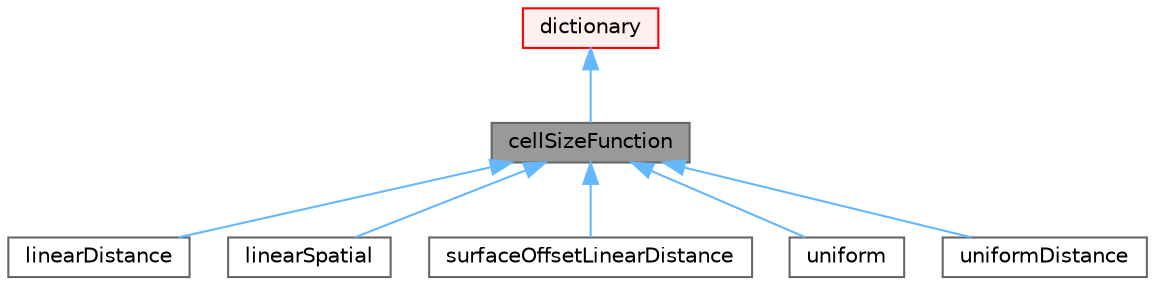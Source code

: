 digraph "cellSizeFunction"
{
 // LATEX_PDF_SIZE
  bgcolor="transparent";
  edge [fontname=Helvetica,fontsize=10,labelfontname=Helvetica,labelfontsize=10];
  node [fontname=Helvetica,fontsize=10,shape=box,height=0.2,width=0.4];
  Node1 [id="Node000001",label="cellSizeFunction",height=0.2,width=0.4,color="gray40", fillcolor="grey60", style="filled", fontcolor="black",tooltip="Abstract base class for specifying target cell sizes."];
  Node2 -> Node1 [id="edge1_Node000001_Node000002",dir="back",color="steelblue1",style="solid",tooltip=" "];
  Node2 [id="Node000002",label="dictionary",height=0.2,width=0.4,color="red", fillcolor="#FFF0F0", style="filled",URL="$classFoam_1_1dictionary.html",tooltip="A list of keyword definitions, which are a keyword followed by a number of values (eg,..."];
  Node1 -> Node6 [id="edge2_Node000001_Node000006",dir="back",color="steelblue1",style="solid",tooltip=" "];
  Node6 [id="Node000006",label="linearDistance",height=0.2,width=0.4,color="gray40", fillcolor="white", style="filled",URL="$classFoam_1_1linearDistance.html",tooltip=" "];
  Node1 -> Node7 [id="edge3_Node000001_Node000007",dir="back",color="steelblue1",style="solid",tooltip=" "];
  Node7 [id="Node000007",label="linearSpatial",height=0.2,width=0.4,color="gray40", fillcolor="white", style="filled",URL="$classFoam_1_1linearSpatial.html",tooltip=" "];
  Node1 -> Node8 [id="edge4_Node000001_Node000008",dir="back",color="steelblue1",style="solid",tooltip=" "];
  Node8 [id="Node000008",label="surfaceOffsetLinearDistance",height=0.2,width=0.4,color="gray40", fillcolor="white", style="filled",URL="$classFoam_1_1surfaceOffsetLinearDistance.html",tooltip=" "];
  Node1 -> Node9 [id="edge5_Node000001_Node000009",dir="back",color="steelblue1",style="solid",tooltip=" "];
  Node9 [id="Node000009",label="uniform",height=0.2,width=0.4,color="gray40", fillcolor="white", style="filled",URL="$classFoam_1_1uniform.html",tooltip=" "];
  Node1 -> Node10 [id="edge6_Node000001_Node000010",dir="back",color="steelblue1",style="solid",tooltip=" "];
  Node10 [id="Node000010",label="uniformDistance",height=0.2,width=0.4,color="gray40", fillcolor="white", style="filled",URL="$classFoam_1_1uniformDistance.html",tooltip=" "];
}
